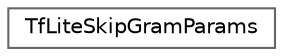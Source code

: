 digraph "Graphical Class Hierarchy"
{
 // LATEX_PDF_SIZE
  bgcolor="transparent";
  edge [fontname=Helvetica,fontsize=10,labelfontname=Helvetica,labelfontsize=10];
  node [fontname=Helvetica,fontsize=10,shape=box,height=0.2,width=0.4];
  rankdir="LR";
  Node0 [id="Node000000",label="TfLiteSkipGramParams",height=0.2,width=0.4,color="grey40", fillcolor="white", style="filled",URL="$struct_tf_lite_skip_gram_params.html",tooltip=" "];
}

